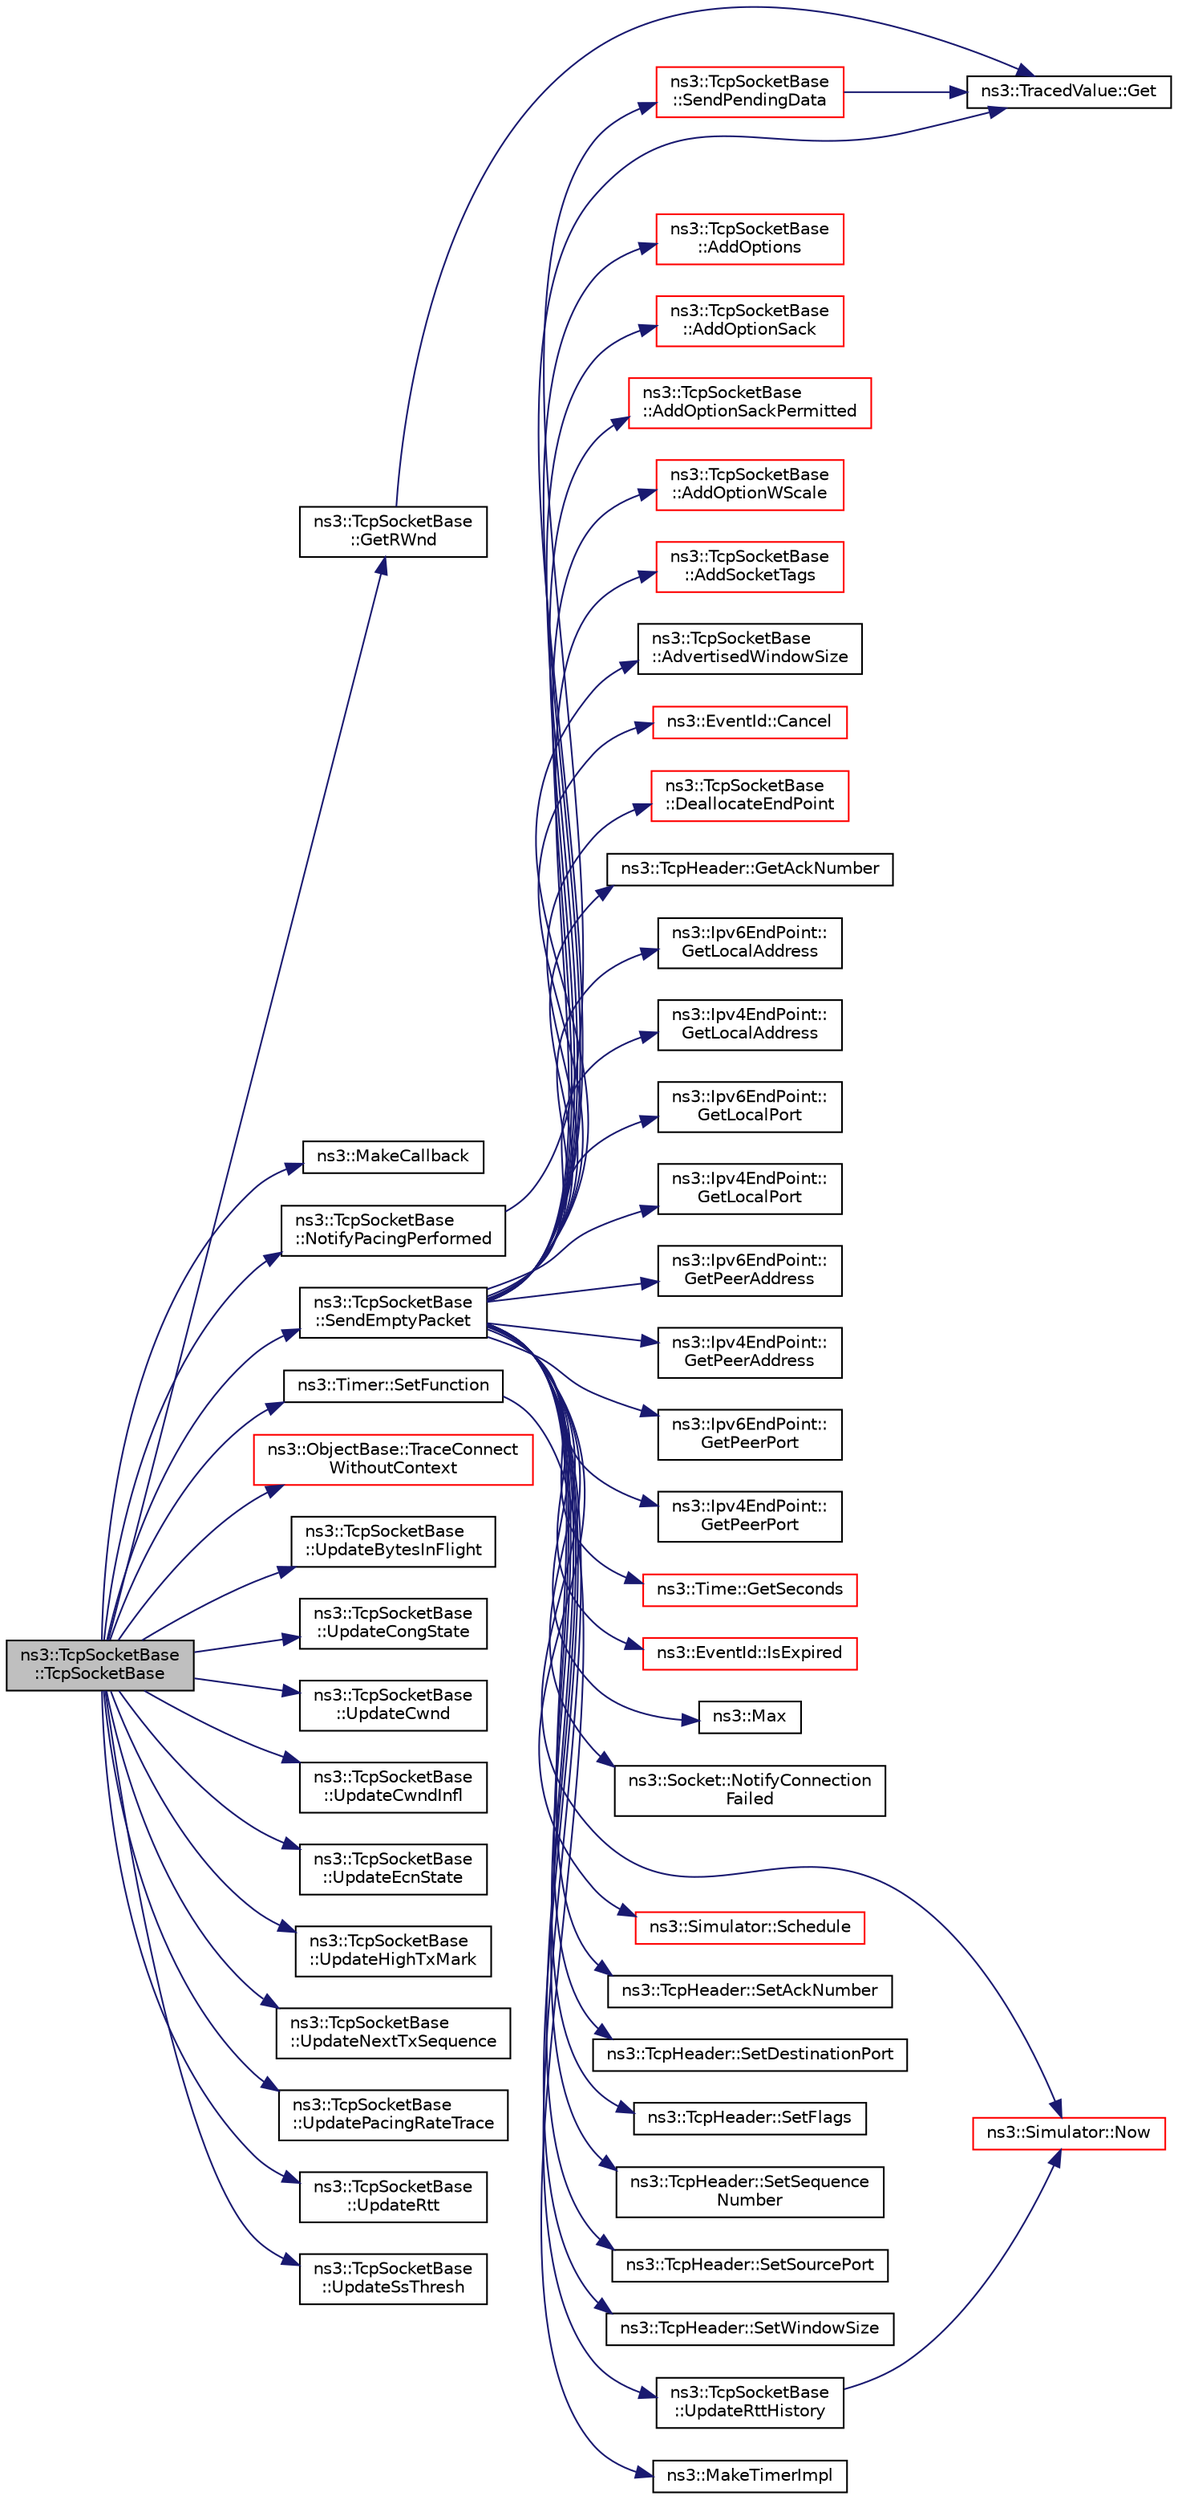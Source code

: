 digraph "ns3::TcpSocketBase::TcpSocketBase"
{
 // LATEX_PDF_SIZE
  edge [fontname="Helvetica",fontsize="10",labelfontname="Helvetica",labelfontsize="10"];
  node [fontname="Helvetica",fontsize="10",shape=record];
  rankdir="LR";
  Node1 [label="ns3::TcpSocketBase\l::TcpSocketBase",height=0.2,width=0.4,color="black", fillcolor="grey75", style="filled", fontcolor="black",tooltip="Create an unbound TCP socket."];
  Node1 -> Node2 [color="midnightblue",fontsize="10",style="solid",fontname="Helvetica"];
  Node2 [label="ns3::TcpSocketBase\l::GetRWnd",height=0.2,width=0.4,color="black", fillcolor="white", style="filled",URL="$classns3_1_1_tcp_socket_base.html#a92c14cce2a23b920f0e37650eae2c321",tooltip="Get the current value of the receiver's offered window (RCV.WND)"];
  Node2 -> Node3 [color="midnightblue",fontsize="10",style="solid",fontname="Helvetica"];
  Node3 [label="ns3::TracedValue::Get",height=0.2,width=0.4,color="black", fillcolor="white", style="filled",URL="$classns3_1_1_traced_value.html#af77ce761fca6254db42c875dd1a4cdc6",tooltip="Get the underlying value."];
  Node1 -> Node4 [color="midnightblue",fontsize="10",style="solid",fontname="Helvetica"];
  Node4 [label="ns3::MakeCallback",height=0.2,width=0.4,color="black", fillcolor="white", style="filled",URL="$namespacens3.html#af1dde3c04374147fca0cfe3b0766d664",tooltip="Build Callbacks for class method members which take varying numbers of arguments and potentially retu..."];
  Node1 -> Node5 [color="midnightblue",fontsize="10",style="solid",fontname="Helvetica"];
  Node5 [label="ns3::TcpSocketBase\l::NotifyPacingPerformed",height=0.2,width=0.4,color="black", fillcolor="white", style="filled",URL="$classns3_1_1_tcp_socket_base.html#aeef4bd964e936a20f021588269ec184e",tooltip="Notify Pacing."];
  Node5 -> Node6 [color="midnightblue",fontsize="10",style="solid",fontname="Helvetica"];
  Node6 [label="ns3::TcpSocketBase\l::SendPendingData",height=0.2,width=0.4,color="red", fillcolor="white", style="filled",URL="$classns3_1_1_tcp_socket_base.html#a129ac0ec5fc399fa7c5552c615ae6562",tooltip="Send as much pending data as possible according to the Tx window."];
  Node6 -> Node3 [color="midnightblue",fontsize="10",style="solid",fontname="Helvetica"];
  Node1 -> Node155 [color="midnightblue",fontsize="10",style="solid",fontname="Helvetica"];
  Node155 [label="ns3::TcpSocketBase\l::SendEmptyPacket",height=0.2,width=0.4,color="black", fillcolor="white", style="filled",URL="$classns3_1_1_tcp_socket_base.html#aa858913c9a4480a14d293f1014905b3e",tooltip="Send a empty packet that carries a flag, e.g., ACK."];
  Node155 -> Node79 [color="midnightblue",fontsize="10",style="solid",fontname="Helvetica"];
  Node79 [label="ns3::TcpSocketBase\l::AddOptions",height=0.2,width=0.4,color="red", fillcolor="white", style="filled",URL="$classns3_1_1_tcp_socket_base.html#a55087ef950f5c2f4a7cdb8c825666955",tooltip="Add options to TcpHeader."];
  Node155 -> Node156 [color="midnightblue",fontsize="10",style="solid",fontname="Helvetica"];
  Node156 [label="ns3::TcpSocketBase\l::AddOptionSack",height=0.2,width=0.4,color="red", fillcolor="white", style="filled",URL="$classns3_1_1_tcp_socket_base.html#a009a4dcad47330a47e5b829918fb9140",tooltip="Add the SACK option to the header."];
  Node155 -> Node159 [color="midnightblue",fontsize="10",style="solid",fontname="Helvetica"];
  Node159 [label="ns3::TcpSocketBase\l::AddOptionSackPermitted",height=0.2,width=0.4,color="red", fillcolor="white", style="filled",URL="$classns3_1_1_tcp_socket_base.html#a470e7b2406d76319c457f2fdf5ff0699",tooltip="Add the SACK PERMITTED option to the header."];
  Node155 -> Node161 [color="midnightblue",fontsize="10",style="solid",fontname="Helvetica"];
  Node161 [label="ns3::TcpSocketBase\l::AddOptionWScale",height=0.2,width=0.4,color="red", fillcolor="white", style="filled",URL="$classns3_1_1_tcp_socket_base.html#aa749dc3f6287c79a2ad39cb306220663",tooltip="Add the window scale option to the header."];
  Node155 -> Node97 [color="midnightblue",fontsize="10",style="solid",fontname="Helvetica"];
  Node97 [label="ns3::TcpSocketBase\l::AddSocketTags",height=0.2,width=0.4,color="red", fillcolor="white", style="filled",URL="$classns3_1_1_tcp_socket_base.html#aff0f88774a2a2aba389da4590655a839",tooltip="Add Tags for the Socket."];
  Node155 -> Node125 [color="midnightblue",fontsize="10",style="solid",fontname="Helvetica"];
  Node125 [label="ns3::TcpSocketBase\l::AdvertisedWindowSize",height=0.2,width=0.4,color="black", fillcolor="white", style="filled",URL="$classns3_1_1_tcp_socket_base.html#aa0bcf7701399b0a95fd68a1ce5ee8756",tooltip="The amount of Rx window announced to the peer."];
  Node155 -> Node126 [color="midnightblue",fontsize="10",style="solid",fontname="Helvetica"];
  Node126 [label="ns3::EventId::Cancel",height=0.2,width=0.4,color="red", fillcolor="white", style="filled",URL="$classns3_1_1_event_id.html#a993ae94e48e014e1afd47edb16db7a11",tooltip="This method is syntactic sugar for the ns3::Simulator::Cancel method."];
  Node155 -> Node149 [color="midnightblue",fontsize="10",style="solid",fontname="Helvetica"];
  Node149 [label="ns3::TcpSocketBase\l::DeallocateEndPoint",height=0.2,width=0.4,color="red", fillcolor="white", style="filled",URL="$classns3_1_1_tcp_socket_base.html#a53791738228495d40197679dbc057392",tooltip="Deallocate m_endPoint and m_endPoint6."];
  Node155 -> Node3 [color="midnightblue",fontsize="10",style="solid",fontname="Helvetica"];
  Node155 -> Node163 [color="midnightblue",fontsize="10",style="solid",fontname="Helvetica"];
  Node163 [label="ns3::TcpHeader::GetAckNumber",height=0.2,width=0.4,color="black", fillcolor="white", style="filled",URL="$classns3_1_1_tcp_header.html#adc8bd17b9053c53f67f3be71adbb2e54",tooltip="Get the ACK number."];
  Node155 -> Node129 [color="midnightblue",fontsize="10",style="solid",fontname="Helvetica"];
  Node129 [label="ns3::Ipv6EndPoint::\lGetLocalAddress",height=0.2,width=0.4,color="black", fillcolor="white", style="filled",URL="$classns3_1_1_ipv6_end_point.html#a1972cd26240d42cd75f93e12d9182976",tooltip="Get the local address."];
  Node155 -> Node130 [color="midnightblue",fontsize="10",style="solid",fontname="Helvetica"];
  Node130 [label="ns3::Ipv4EndPoint::\lGetLocalAddress",height=0.2,width=0.4,color="black", fillcolor="white", style="filled",URL="$classns3_1_1_ipv4_end_point.html#ae08283e26ace5880c3172ea5d803b6f8",tooltip="Get the local address."];
  Node155 -> Node131 [color="midnightblue",fontsize="10",style="solid",fontname="Helvetica"];
  Node131 [label="ns3::Ipv6EndPoint::\lGetLocalPort",height=0.2,width=0.4,color="black", fillcolor="white", style="filled",URL="$classns3_1_1_ipv6_end_point.html#a39a9fd4aa85a8ecbbf2d6c84d589080b",tooltip="Get the local port."];
  Node155 -> Node132 [color="midnightblue",fontsize="10",style="solid",fontname="Helvetica"];
  Node132 [label="ns3::Ipv4EndPoint::\lGetLocalPort",height=0.2,width=0.4,color="black", fillcolor="white", style="filled",URL="$classns3_1_1_ipv4_end_point.html#aab137f64770abf94f0b8a81217a0b106",tooltip="Get the local port."];
  Node155 -> Node135 [color="midnightblue",fontsize="10",style="solid",fontname="Helvetica"];
  Node135 [label="ns3::Ipv6EndPoint::\lGetPeerAddress",height=0.2,width=0.4,color="black", fillcolor="white", style="filled",URL="$classns3_1_1_ipv6_end_point.html#aa48c776ae54d85cf0f6a61a80d7b4cd8",tooltip="Get the peer address."];
  Node155 -> Node136 [color="midnightblue",fontsize="10",style="solid",fontname="Helvetica"];
  Node136 [label="ns3::Ipv4EndPoint::\lGetPeerAddress",height=0.2,width=0.4,color="black", fillcolor="white", style="filled",URL="$classns3_1_1_ipv4_end_point.html#a3faf5ec4dce2e951a6ade79758e2075d",tooltip="Get the peer address."];
  Node155 -> Node137 [color="midnightblue",fontsize="10",style="solid",fontname="Helvetica"];
  Node137 [label="ns3::Ipv6EndPoint::\lGetPeerPort",height=0.2,width=0.4,color="black", fillcolor="white", style="filled",URL="$classns3_1_1_ipv6_end_point.html#ac200f6b424104280ec1e55a415ed96fd",tooltip="Get the peer port."];
  Node155 -> Node138 [color="midnightblue",fontsize="10",style="solid",fontname="Helvetica"];
  Node138 [label="ns3::Ipv4EndPoint::\lGetPeerPort",height=0.2,width=0.4,color="black", fillcolor="white", style="filled",URL="$classns3_1_1_ipv4_end_point.html#a0954ccf4be313b3a2992894ae2baf1c6",tooltip="Get the peer port."];
  Node155 -> Node139 [color="midnightblue",fontsize="10",style="solid",fontname="Helvetica"];
  Node139 [label="ns3::Time::GetSeconds",height=0.2,width=0.4,color="red", fillcolor="white", style="filled",URL="$classns3_1_1_time.html#a27cb7c22324e0447740929b024dbeb66",tooltip="Get an approximation of the time stored in this instance in the indicated unit."];
  Node155 -> Node67 [color="midnightblue",fontsize="10",style="solid",fontname="Helvetica"];
  Node67 [label="ns3::EventId::IsExpired",height=0.2,width=0.4,color="red", fillcolor="white", style="filled",URL="$classns3_1_1_event_id.html#acc25141054209b1a286a5471a51bd0c0",tooltip="This method is syntactic sugar for the ns3::Simulator::IsExpired method."];
  Node155 -> Node164 [color="midnightblue",fontsize="10",style="solid",fontname="Helvetica"];
  Node164 [label="ns3::Max",height=0.2,width=0.4,color="black", fillcolor="white", style="filled",URL="$group__highprec.html#ga0d35bb9363c0da4cc2557158b95dbca0",tooltip="Maximum."];
  Node155 -> Node165 [color="midnightblue",fontsize="10",style="solid",fontname="Helvetica"];
  Node165 [label="ns3::Socket::NotifyConnection\lFailed",height=0.2,width=0.4,color="black", fillcolor="white", style="filled",URL="$classns3_1_1_socket.html#a34f83cdc8fb487ac8ea5436d184827c4",tooltip="Notify through the callback (if set) that the connection has not been established due to an error."];
  Node155 -> Node50 [color="midnightblue",fontsize="10",style="solid",fontname="Helvetica"];
  Node50 [label="ns3::Simulator::Now",height=0.2,width=0.4,color="red", fillcolor="white", style="filled",URL="$classns3_1_1_simulator.html#ac3178fa975b419f7875e7105be122800",tooltip="Return the current simulation virtual time."];
  Node155 -> Node166 [color="midnightblue",fontsize="10",style="solid",fontname="Helvetica"];
  Node166 [label="ns3::Simulator::Schedule",height=0.2,width=0.4,color="red", fillcolor="white", style="filled",URL="$classns3_1_1_simulator.html#a3da7d28335c8ac0e3e86781f766df241",tooltip="Schedule an event to expire after delay."];
  Node155 -> Node178 [color="midnightblue",fontsize="10",style="solid",fontname="Helvetica"];
  Node178 [label="ns3::TcpHeader::SetAckNumber",height=0.2,width=0.4,color="black", fillcolor="white", style="filled",URL="$classns3_1_1_tcp_header.html#ad594a427a382dc395261a94749e1878c",tooltip="Set the ACK number."];
  Node155 -> Node179 [color="midnightblue",fontsize="10",style="solid",fontname="Helvetica"];
  Node179 [label="ns3::TcpHeader::SetDestinationPort",height=0.2,width=0.4,color="black", fillcolor="white", style="filled",URL="$classns3_1_1_tcp_header.html#a3259c06373ba4261eaaaed0cbf40cad3",tooltip="Set the destination port."];
  Node155 -> Node180 [color="midnightblue",fontsize="10",style="solid",fontname="Helvetica"];
  Node180 [label="ns3::TcpHeader::SetFlags",height=0.2,width=0.4,color="black", fillcolor="white", style="filled",URL="$classns3_1_1_tcp_header.html#a6574356013e9c62b4543486f640f6be6",tooltip="Set flags of the header."];
  Node155 -> Node181 [color="midnightblue",fontsize="10",style="solid",fontname="Helvetica"];
  Node181 [label="ns3::TcpHeader::SetSequence\lNumber",height=0.2,width=0.4,color="black", fillcolor="white", style="filled",URL="$classns3_1_1_tcp_header.html#a3483eb1604d7db47b1163b02f74bcc25",tooltip="Set the sequence Number."];
  Node155 -> Node182 [color="midnightblue",fontsize="10",style="solid",fontname="Helvetica"];
  Node182 [label="ns3::TcpHeader::SetSourcePort",height=0.2,width=0.4,color="black", fillcolor="white", style="filled",URL="$classns3_1_1_tcp_header.html#aceb2630b3d43118ee576aec58f55a0ff",tooltip="Set the source port."];
  Node155 -> Node183 [color="midnightblue",fontsize="10",style="solid",fontname="Helvetica"];
  Node183 [label="ns3::TcpHeader::SetWindowSize",height=0.2,width=0.4,color="black", fillcolor="white", style="filled",URL="$classns3_1_1_tcp_header.html#a659d7fc71c808249fe76fd5b667baf34",tooltip="Set the window size."];
  Node155 -> Node184 [color="midnightblue",fontsize="10",style="solid",fontname="Helvetica"];
  Node184 [label="ns3::TcpSocketBase\l::UpdateRttHistory",height=0.2,width=0.4,color="black", fillcolor="white", style="filled",URL="$classns3_1_1_tcp_socket_base.html#af66bb88aa9438d6abbc9f8b941ab5cc8",tooltip="Update the RTT history, when we send TCP segments."];
  Node184 -> Node50 [color="midnightblue",fontsize="10",style="solid",fontname="Helvetica"];
  Node1 -> Node190 [color="midnightblue",fontsize="10",style="solid",fontname="Helvetica"];
  Node190 [label="ns3::Timer::SetFunction",height=0.2,width=0.4,color="black", fillcolor="white", style="filled",URL="$classns3_1_1_timer.html#a044b29030c9de99298d51ac0ccfc104c",tooltip=" "];
  Node190 -> Node191 [color="midnightblue",fontsize="10",style="solid",fontname="Helvetica"];
  Node191 [label="ns3::MakeTimerImpl",height=0.2,width=0.4,color="black", fillcolor="white", style="filled",URL="$group__timerimpl.html#ga748e39fd757c246f91d3488175ec12b5",tooltip="Make a TimerImpl from a function pointer taking varying numbers of arguments."];
  Node1 -> Node192 [color="midnightblue",fontsize="10",style="solid",fontname="Helvetica"];
  Node192 [label="ns3::ObjectBase::TraceConnect\lWithoutContext",height=0.2,width=0.4,color="red", fillcolor="white", style="filled",URL="$classns3_1_1_object_base.html#a1be45f6fd561e75dcac9dfa81b2b81e4",tooltip="Connect a TraceSource to a Callback without a context."];
  Node1 -> Node194 [color="midnightblue",fontsize="10",style="solid",fontname="Helvetica"];
  Node194 [label="ns3::TcpSocketBase\l::UpdateBytesInFlight",height=0.2,width=0.4,color="black", fillcolor="white", style="filled",URL="$classns3_1_1_tcp_socket_base.html#ae18add53cb06b9ea28e5677eabe63247",tooltip="Callback function to hook to TcpSocketState bytes inflight."];
  Node1 -> Node195 [color="midnightblue",fontsize="10",style="solid",fontname="Helvetica"];
  Node195 [label="ns3::TcpSocketBase\l::UpdateCongState",height=0.2,width=0.4,color="black", fillcolor="white", style="filled",URL="$classns3_1_1_tcp_socket_base.html#a8c31591889130527c14c4b2a5d0a2a4b",tooltip="Callback function to hook to TcpSocketState congestion state."];
  Node1 -> Node196 [color="midnightblue",fontsize="10",style="solid",fontname="Helvetica"];
  Node196 [label="ns3::TcpSocketBase\l::UpdateCwnd",height=0.2,width=0.4,color="black", fillcolor="white", style="filled",URL="$classns3_1_1_tcp_socket_base.html#af45fbd60c8ccde3357801e31e93e163d",tooltip="Callback function to hook to TcpSocketState congestion window."];
  Node1 -> Node197 [color="midnightblue",fontsize="10",style="solid",fontname="Helvetica"];
  Node197 [label="ns3::TcpSocketBase\l::UpdateCwndInfl",height=0.2,width=0.4,color="black", fillcolor="white", style="filled",URL="$classns3_1_1_tcp_socket_base.html#a03f956a2be2bc24da3c147b6c19d7dda",tooltip="Callback function to hook to TcpSocketState inflated congestion window."];
  Node1 -> Node198 [color="midnightblue",fontsize="10",style="solid",fontname="Helvetica"];
  Node198 [label="ns3::TcpSocketBase\l::UpdateEcnState",height=0.2,width=0.4,color="black", fillcolor="white", style="filled",URL="$classns3_1_1_tcp_socket_base.html#a5f17d339e55d400d5e7d4eebe8b1ba91",tooltip="Callback function to hook to EcnState state."];
  Node1 -> Node199 [color="midnightblue",fontsize="10",style="solid",fontname="Helvetica"];
  Node199 [label="ns3::TcpSocketBase\l::UpdateHighTxMark",height=0.2,width=0.4,color="black", fillcolor="white", style="filled",URL="$classns3_1_1_tcp_socket_base.html#a4a2122af95f0f40965e4b8a894fd4814",tooltip="Callback function to hook to TcpSocketState high tx mark."];
  Node1 -> Node200 [color="midnightblue",fontsize="10",style="solid",fontname="Helvetica"];
  Node200 [label="ns3::TcpSocketBase\l::UpdateNextTxSequence",height=0.2,width=0.4,color="black", fillcolor="white", style="filled",URL="$classns3_1_1_tcp_socket_base.html#ad97775a4eaa42d5fea38ea20674889c4",tooltip="Callback function to hook to TcpSocketState next tx sequence."];
  Node1 -> Node201 [color="midnightblue",fontsize="10",style="solid",fontname="Helvetica"];
  Node201 [label="ns3::TcpSocketBase\l::UpdatePacingRateTrace",height=0.2,width=0.4,color="black", fillcolor="white", style="filled",URL="$classns3_1_1_tcp_socket_base.html#a3ae0e3890f8dece707d504035012b4e2",tooltip="Callback function to hook to TcpSocketState pacing rate."];
  Node1 -> Node202 [color="midnightblue",fontsize="10",style="solid",fontname="Helvetica"];
  Node202 [label="ns3::TcpSocketBase\l::UpdateRtt",height=0.2,width=0.4,color="black", fillcolor="white", style="filled",URL="$classns3_1_1_tcp_socket_base.html#a8c04e931a7453500b293ac13c843878a",tooltip="Callback function to hook to TcpSocketState rtt."];
  Node1 -> Node203 [color="midnightblue",fontsize="10",style="solid",fontname="Helvetica"];
  Node203 [label="ns3::TcpSocketBase\l::UpdateSsThresh",height=0.2,width=0.4,color="black", fillcolor="white", style="filled",URL="$classns3_1_1_tcp_socket_base.html#aa1abe21f8c190e2ab5a4b454ffc466e3",tooltip="Callback function to hook to TcpSocketState slow start threshold."];
}
